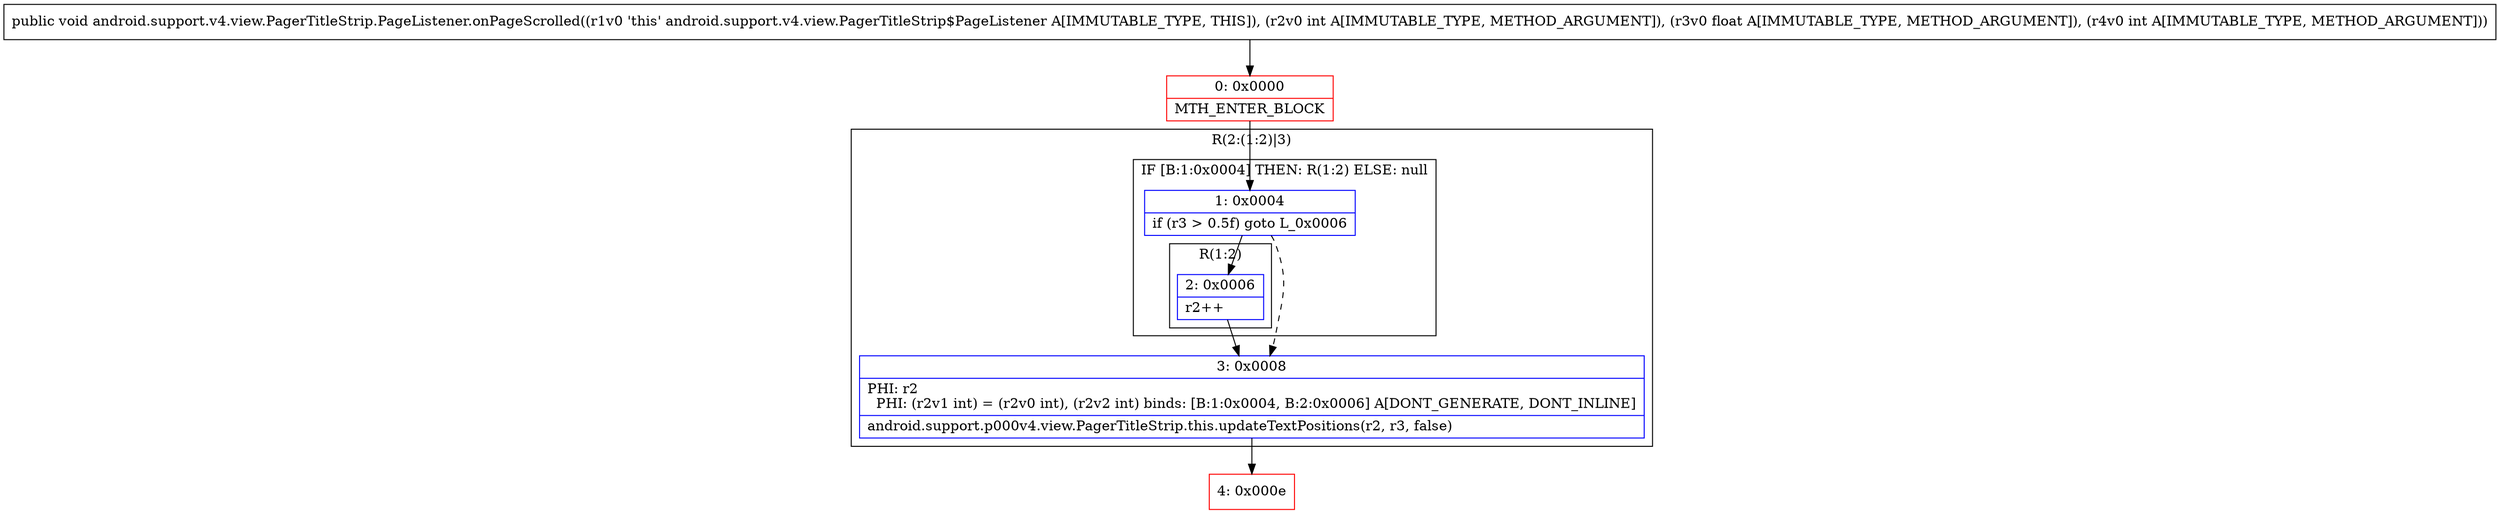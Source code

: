 digraph "CFG forandroid.support.v4.view.PagerTitleStrip.PageListener.onPageScrolled(IFI)V" {
subgraph cluster_Region_679815829 {
label = "R(2:(1:2)|3)";
node [shape=record,color=blue];
subgraph cluster_IfRegion_404583491 {
label = "IF [B:1:0x0004] THEN: R(1:2) ELSE: null";
node [shape=record,color=blue];
Node_1 [shape=record,label="{1\:\ 0x0004|if (r3 \> 0.5f) goto L_0x0006\l}"];
subgraph cluster_Region_2044545221 {
label = "R(1:2)";
node [shape=record,color=blue];
Node_2 [shape=record,label="{2\:\ 0x0006|r2++\l}"];
}
}
Node_3 [shape=record,label="{3\:\ 0x0008|PHI: r2 \l  PHI: (r2v1 int) = (r2v0 int), (r2v2 int) binds: [B:1:0x0004, B:2:0x0006] A[DONT_GENERATE, DONT_INLINE]\l|android.support.p000v4.view.PagerTitleStrip.this.updateTextPositions(r2, r3, false)\l}"];
}
Node_0 [shape=record,color=red,label="{0\:\ 0x0000|MTH_ENTER_BLOCK\l}"];
Node_4 [shape=record,color=red,label="{4\:\ 0x000e}"];
MethodNode[shape=record,label="{public void android.support.v4.view.PagerTitleStrip.PageListener.onPageScrolled((r1v0 'this' android.support.v4.view.PagerTitleStrip$PageListener A[IMMUTABLE_TYPE, THIS]), (r2v0 int A[IMMUTABLE_TYPE, METHOD_ARGUMENT]), (r3v0 float A[IMMUTABLE_TYPE, METHOD_ARGUMENT]), (r4v0 int A[IMMUTABLE_TYPE, METHOD_ARGUMENT])) }"];
MethodNode -> Node_0;
Node_1 -> Node_2;
Node_1 -> Node_3[style=dashed];
Node_2 -> Node_3;
Node_3 -> Node_4;
Node_0 -> Node_1;
}

